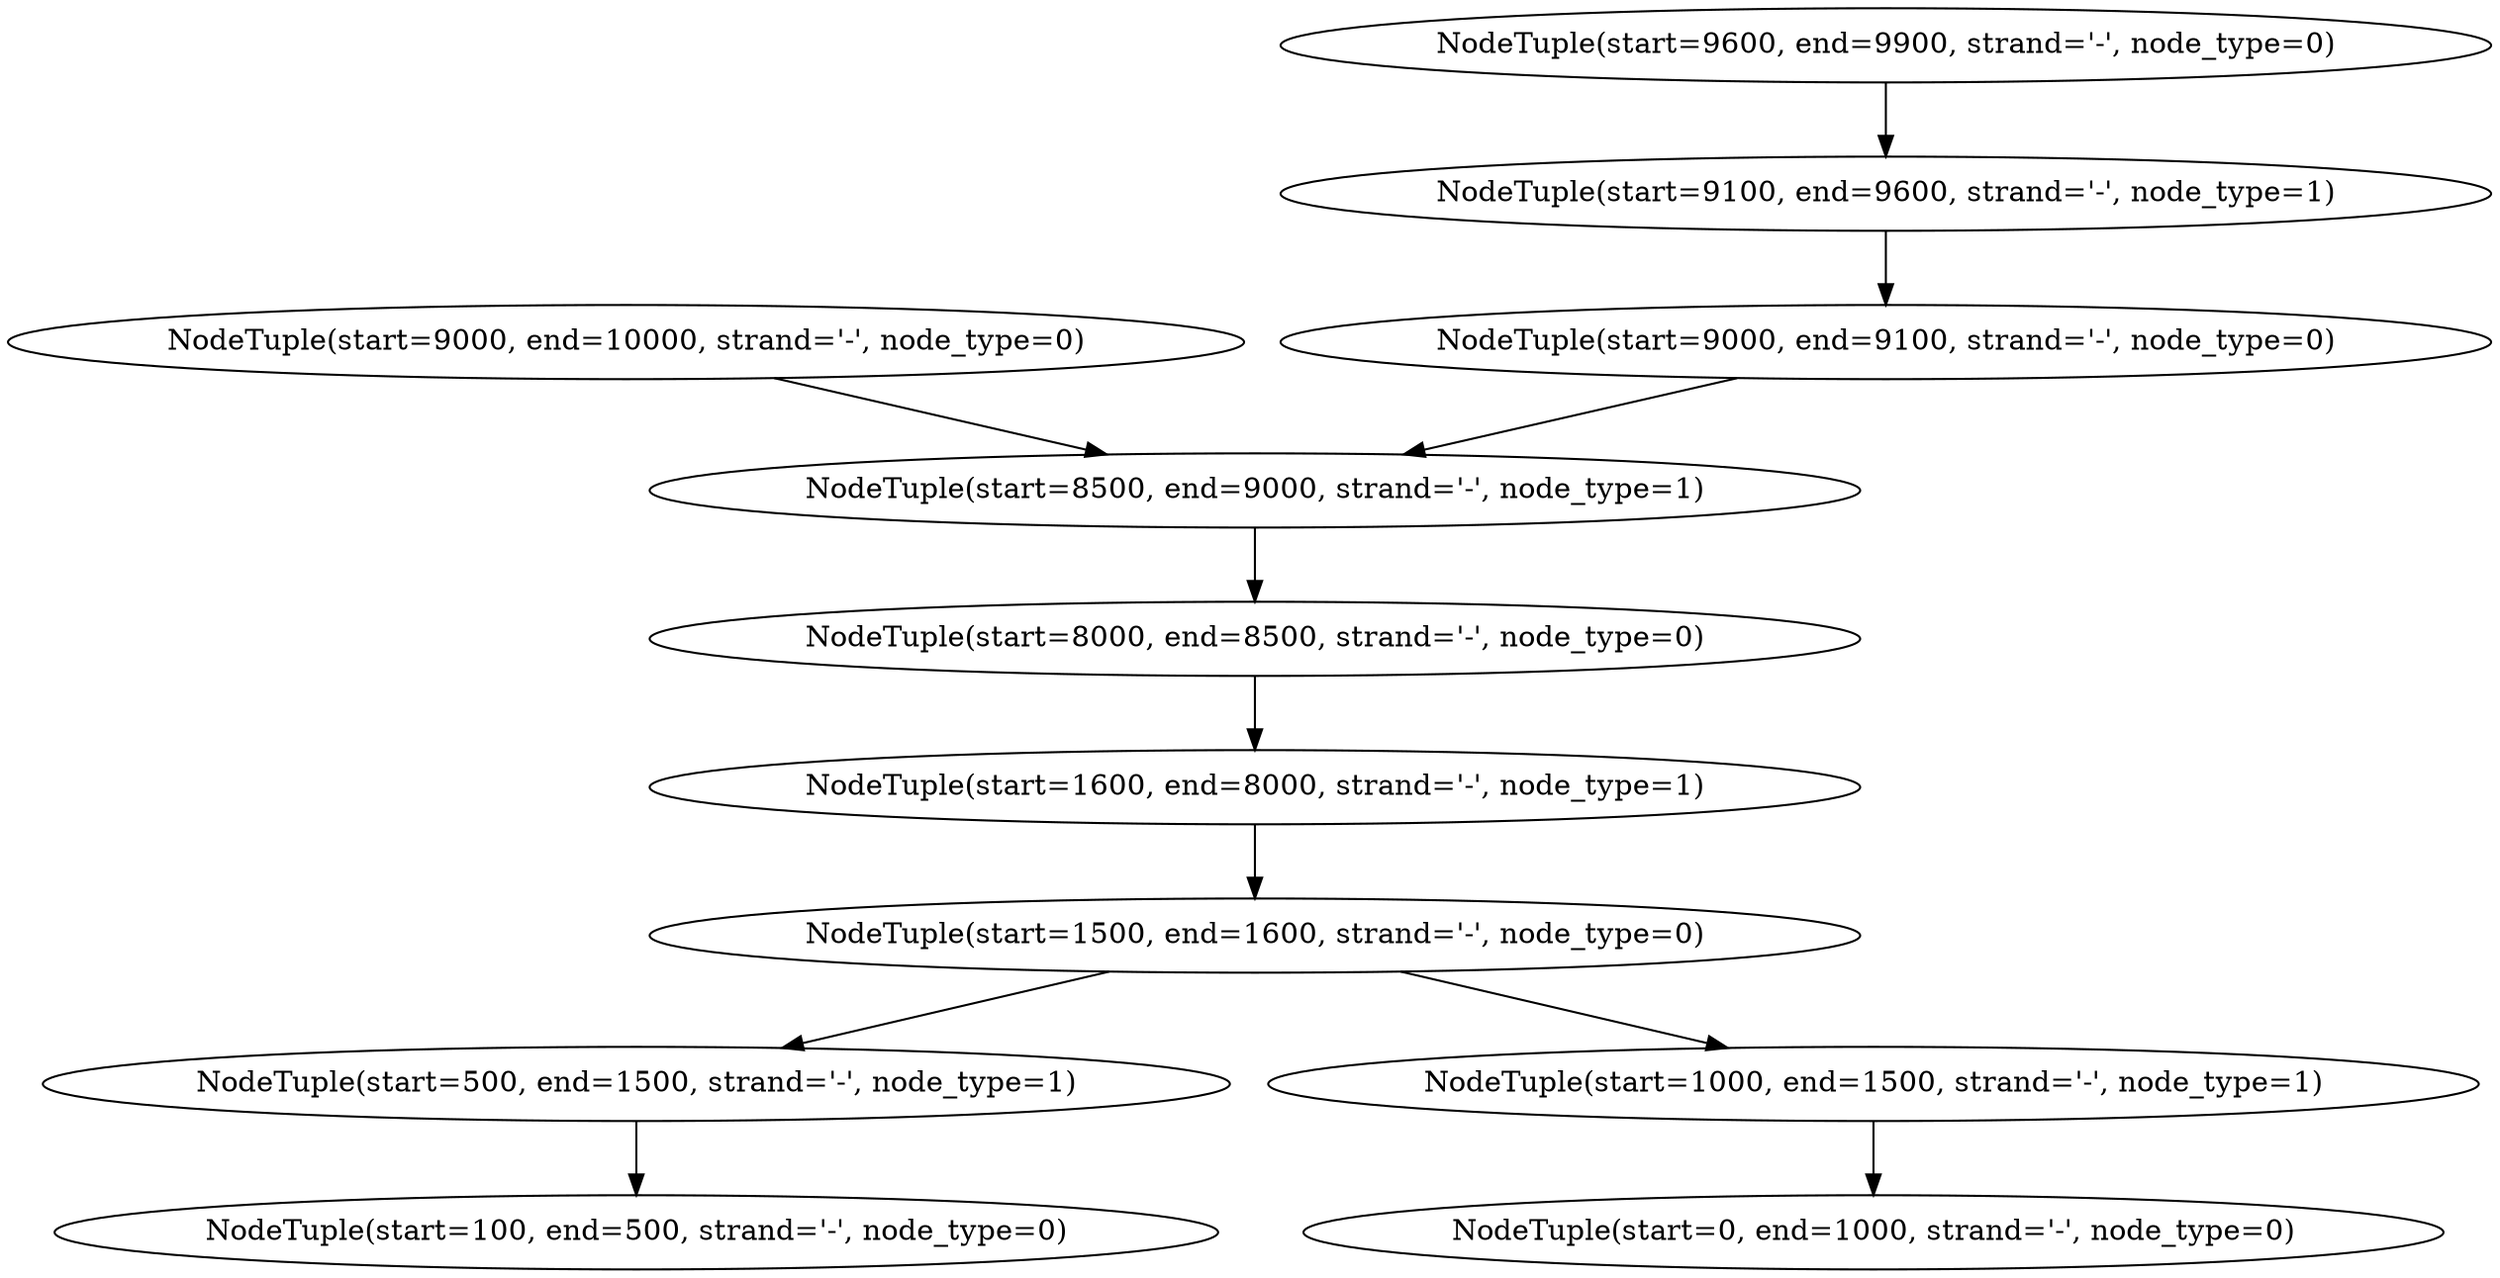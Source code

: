 strict digraph G {
"NodeTuple(start=9100, end=9600, strand='-', node_type=1)" [scores="[1.3999999999999999]"];
"NodeTuple(start=9000, end=9100, strand='-', node_type=0)" [scores="[0.10000000000000001]"];
"NodeTuple(start=8000, end=8500, strand='-', node_type=0)" [scores="[0.5, 0.5]"];
"NodeTuple(start=8500, end=9000, strand='-', node_type=1)" [scores="[2.6000000000000001, 1.3999999999999999]"];
"NodeTuple(start=500, end=1500, strand='-', node_type=1)" [scores="[1.3999999999999999]"];
"NodeTuple(start=1000, end=1500, strand='-', node_type=1)" [scores="[2.6000000000000001]"];
"NodeTuple(start=9600, end=9900, strand='-', node_type=0)" [scores="[0.29999999999999999]"];
"NodeTuple(start=100, end=500, strand='-', node_type=0)" [scores="[0.40000000000000002]"];
"NodeTuple(start=9000, end=10000, strand='-', node_type=0)" [scores="[1.0]"];
"NodeTuple(start=1500, end=1600, strand='-', node_type=0)" [scores="[0.10000000000000001, 0.10000000000000001]"];
"NodeTuple(start=1600, end=8000, strand='-', node_type=1)" [scores="[2.6000000000000001, 1.3999999999999999]"];
"NodeTuple(start=0, end=1000, strand='-', node_type=0)" [scores="[1.0]"];
"NodeTuple(start=9100, end=9600, strand='-', node_type=1)" -> "NodeTuple(start=9000, end=9100, strand='-', node_type=0)";
"NodeTuple(start=9000, end=9100, strand='-', node_type=0)" -> "NodeTuple(start=8500, end=9000, strand='-', node_type=1)";
"NodeTuple(start=8000, end=8500, strand='-', node_type=0)" -> "NodeTuple(start=1600, end=8000, strand='-', node_type=1)";
"NodeTuple(start=8500, end=9000, strand='-', node_type=1)" -> "NodeTuple(start=8000, end=8500, strand='-', node_type=0)";
"NodeTuple(start=500, end=1500, strand='-', node_type=1)" -> "NodeTuple(start=100, end=500, strand='-', node_type=0)";
"NodeTuple(start=1000, end=1500, strand='-', node_type=1)" -> "NodeTuple(start=0, end=1000, strand='-', node_type=0)";
"NodeTuple(start=9600, end=9900, strand='-', node_type=0)" -> "NodeTuple(start=9100, end=9600, strand='-', node_type=1)";
"NodeTuple(start=9000, end=10000, strand='-', node_type=0)" -> "NodeTuple(start=8500, end=9000, strand='-', node_type=1)";
"NodeTuple(start=1500, end=1600, strand='-', node_type=0)" -> "NodeTuple(start=1000, end=1500, strand='-', node_type=1)";
"NodeTuple(start=1500, end=1600, strand='-', node_type=0)" -> "NodeTuple(start=500, end=1500, strand='-', node_type=1)";
"NodeTuple(start=1600, end=8000, strand='-', node_type=1)" -> "NodeTuple(start=1500, end=1600, strand='-', node_type=0)";
}

